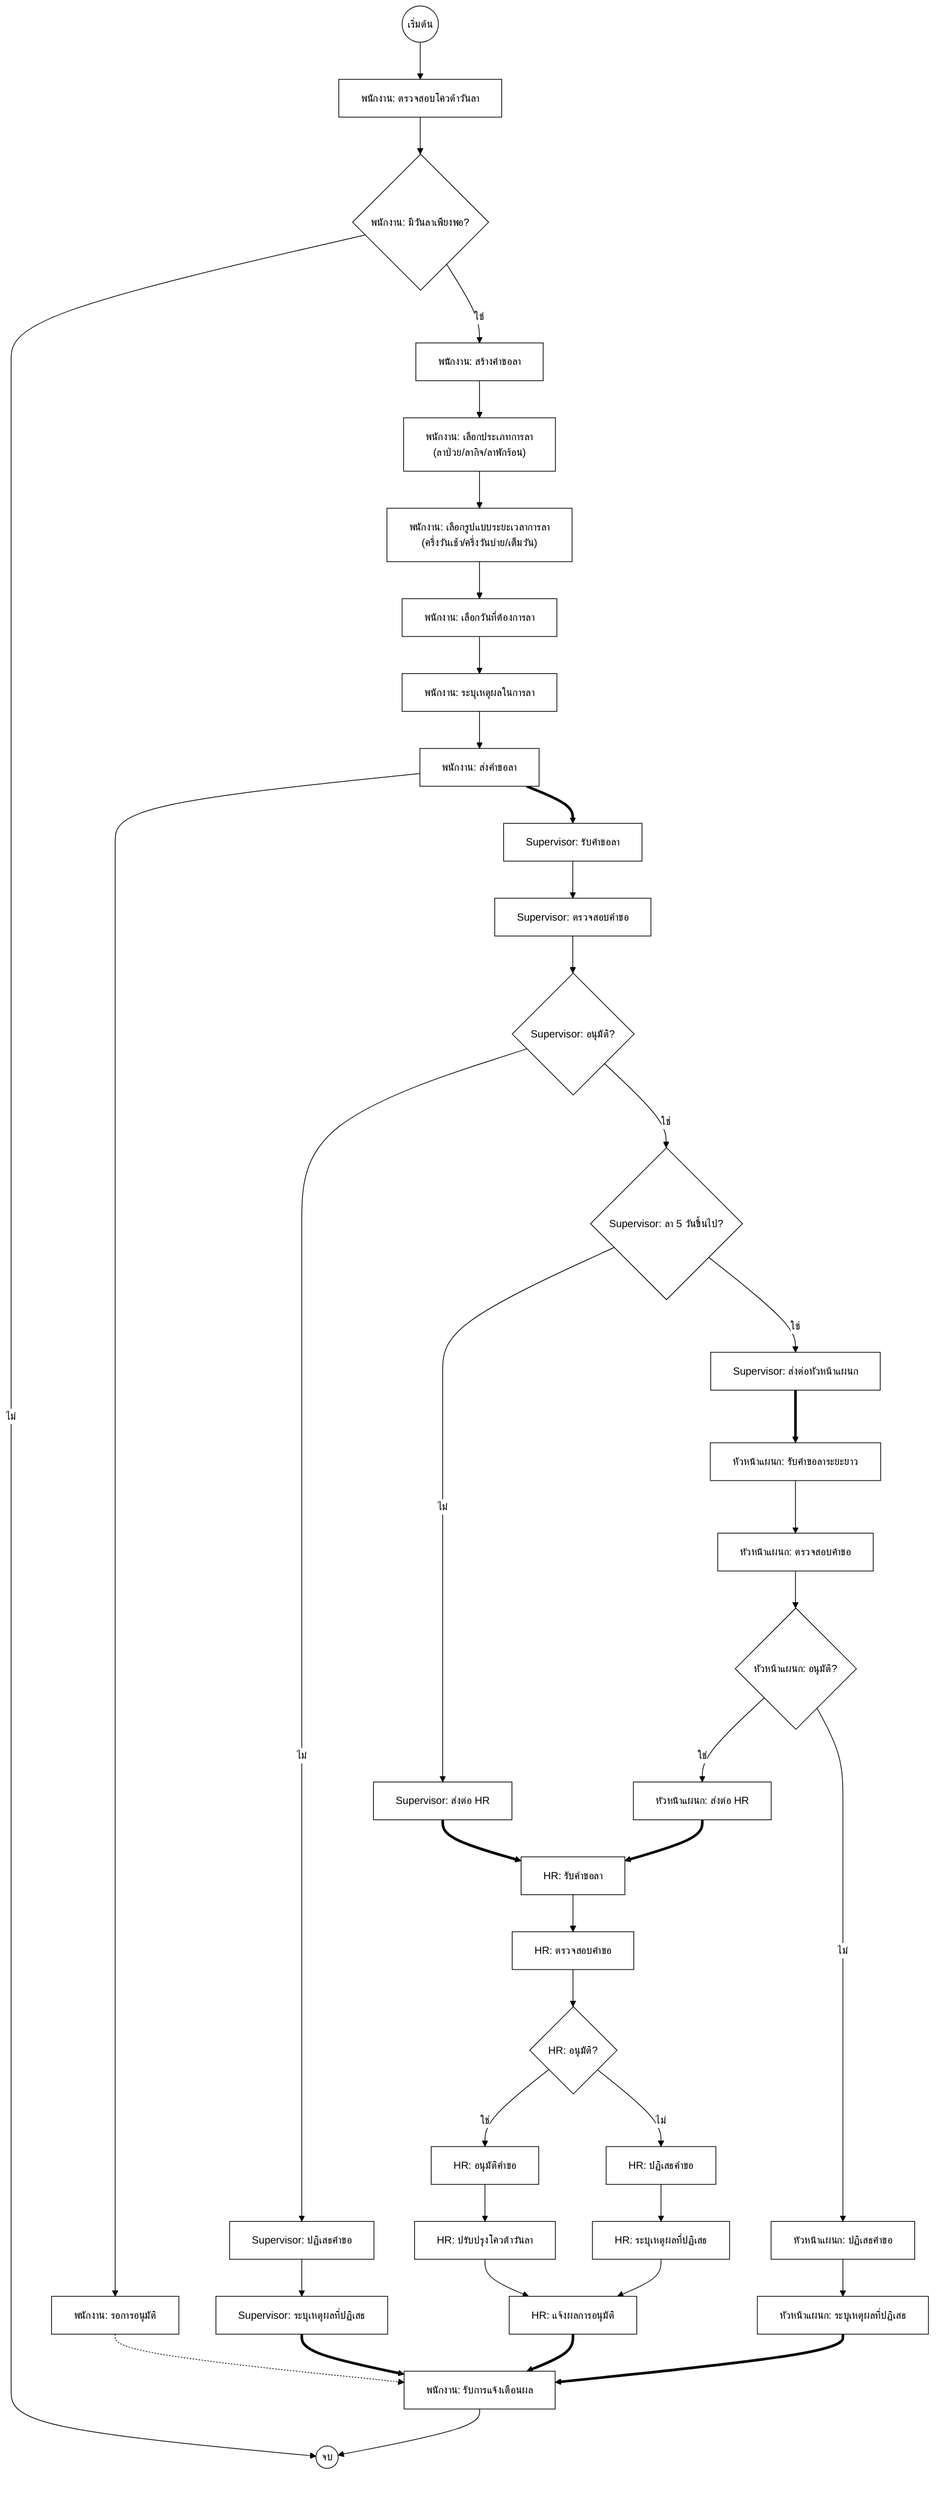 %%{init: {
  'theme': 'base',
  'themeVariables': {
    'primaryColor': '#ffffff',
    'primaryTextColor': '#000000',
    'primaryBorderColor': '#000000',
    'lineColor': '#000000',
    'secondaryColor': '#ffffff',
    'tertiaryColor': '#ffffff',
    'fontSize': '14px'
  },
  'layout': 'fixed'
}}%%

graph TD
    %% Employee swimlane
    E_Start(("เริ่มต้น"))
    E_CheckQuota["พนักงาน: ตรวจสอบโควต้าวันลา"]
    E_Decision{"พนักงาน: มีวันลาเพียงพอ?"}
    E_CreateRequest["พนักงาน: สร้างคำขอลา"]
    E_SelectType["พนักงาน: เลือกประเภทการลา<br/>(ลาป่วย/ลากิจ/ลาพักร้อน)"]
    E_SelectDuration["พนักงาน: เลือกรูปแบบระยะเวลาการลา<br/>(ครึ่งวันเช้า/ครึ่งวันบ่าย/เต็มวัน)"]
    E_SelectDate["พนักงาน: เลือกวันที่ต้องการลา"]
    E_FillReason["พนักงาน: ระบุเหตุผลในการลา"]
    E_Submit["พนักงาน: ส่งคำขอลา"]
    E_Wait["พนักงาน: รอการอนุมัติ"]
    E_Notified["พนักงาน: รับการแจ้งเตือนผล"]
    E_End(("จบ"))
    
    %% Supervisor swimlane
    S_Receive["Supervisor: รับคำขอลา"]
    S_Review["Supervisor: ตรวจสอบคำขอ"]
    S_Approve{"Supervisor: อนุมัติ?"}
    S_CheckLongLeave{"Supervisor: ลา 5 วันขึ้นไป?"}
    S_Forward["Supervisor: ส่งต่อ HR"]
    S_Reject["Supervisor: ปฏิเสธคำขอ"]
    S_RejectReason["Supervisor: ระบุเหตุผลที่ปฏิเสธ"]
    S_ForwardDept["Supervisor: ส่งต่อหัวหน้าแผนก"]
    
    %% Department Head swimlane
    D_Receive["หัวหน้าแผนก: รับคำขอลาระยะยาว"]
    D_Review["หัวหน้าแผนก: ตรวจสอบคำขอ"]
    D_Decision{"หัวหน้าแผนก: อนุมัติ?"}
    D_Forward["หัวหน้าแผนก: ส่งต่อ HR"]
    D_Reject["หัวหน้าแผนก: ปฏิเสธคำขอ"]
    D_RejectReason["หัวหน้าแผนก: ระบุเหตุผลที่ปฏิเสธ"]
    
    %% HR swimlane
    H_Receive["HR: รับคำขอลา"]
    H_Review["HR: ตรวจสอบคำขอ"]
    H_Decision{"HR: อนุมัติ?"}
    H_Approve["HR: อนุมัติคำขอ"]
    H_Reject["HR: ปฏิเสธคำขอ"]
    H_RejectReason["HR: ระบุเหตุผลที่ปฏิเสธ"]
    H_Update["HR: ปรับปรุงโควต้าวันลา"]
    H_Notify["HR: แจ้งผลการอนุมัติ"]
    
    %% Flow within Employee swimlane
    E_Start --> E_CheckQuota
    E_CheckQuota --> E_Decision
    E_Decision -- "ไม่" --> E_End
    E_Decision -- "ใช่" --> E_CreateRequest
    E_CreateRequest --> E_SelectType
    E_SelectType --> E_SelectDuration
    E_SelectDuration --> E_SelectDate
    E_SelectDate --> E_FillReason
    E_FillReason --> E_Submit
    E_Submit --> E_Wait
    E_Wait -.-> E_Notified
    E_Notified --> E_End
    
    %% Flow within Supervisor swimlane
    S_Receive --> S_Review
    S_Review --> S_Approve
    S_Approve -- "ไม่" --> S_Reject
    S_Reject --> S_RejectReason
    S_Approve -- "ใช่" --> S_CheckLongLeave
    S_CheckLongLeave -- "ไม่" --> S_Forward
    S_CheckLongLeave -- "ใช่" --> S_ForwardDept
    
    %% Flow within Department Head swimlane
    D_Receive --> D_Review
    D_Review --> D_Decision
    D_Decision -- "ใช่" --> D_Forward
    D_Decision -- "ไม่" --> D_Reject
    D_Reject --> D_RejectReason
    
    %% Flow within HR swimlane
    H_Receive --> H_Review
    H_Review --> H_Decision
    H_Decision -- "ใช่" --> H_Approve
    H_Decision -- "ไม่" --> H_Reject
    H_Reject --> H_RejectReason
    H_Approve --> H_Update
    H_Update --> H_Notify
    H_RejectReason --> H_Notify
    
    %% Connections across swimlanes
    E_Submit ==> S_Receive
    S_Forward ==> H_Receive
    S_ForwardDept ==> D_Receive
    D_Forward ==> H_Receive
    S_RejectReason ==> E_Notified
    D_RejectReason ==> E_Notified
    H_Notify ==> E_Notified